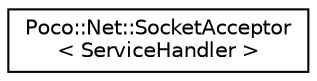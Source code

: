 digraph "Graphical Class Hierarchy"
{
 // LATEX_PDF_SIZE
  edge [fontname="Helvetica",fontsize="10",labelfontname="Helvetica",labelfontsize="10"];
  node [fontname="Helvetica",fontsize="10",shape=record];
  rankdir="LR";
  Node0 [label="Poco::Net::SocketAcceptor\l\< ServiceHandler \>",height=0.2,width=0.4,color="black", fillcolor="white", style="filled",URL="$classPoco_1_1Net_1_1SocketAcceptor.html",tooltip=" "];
}
